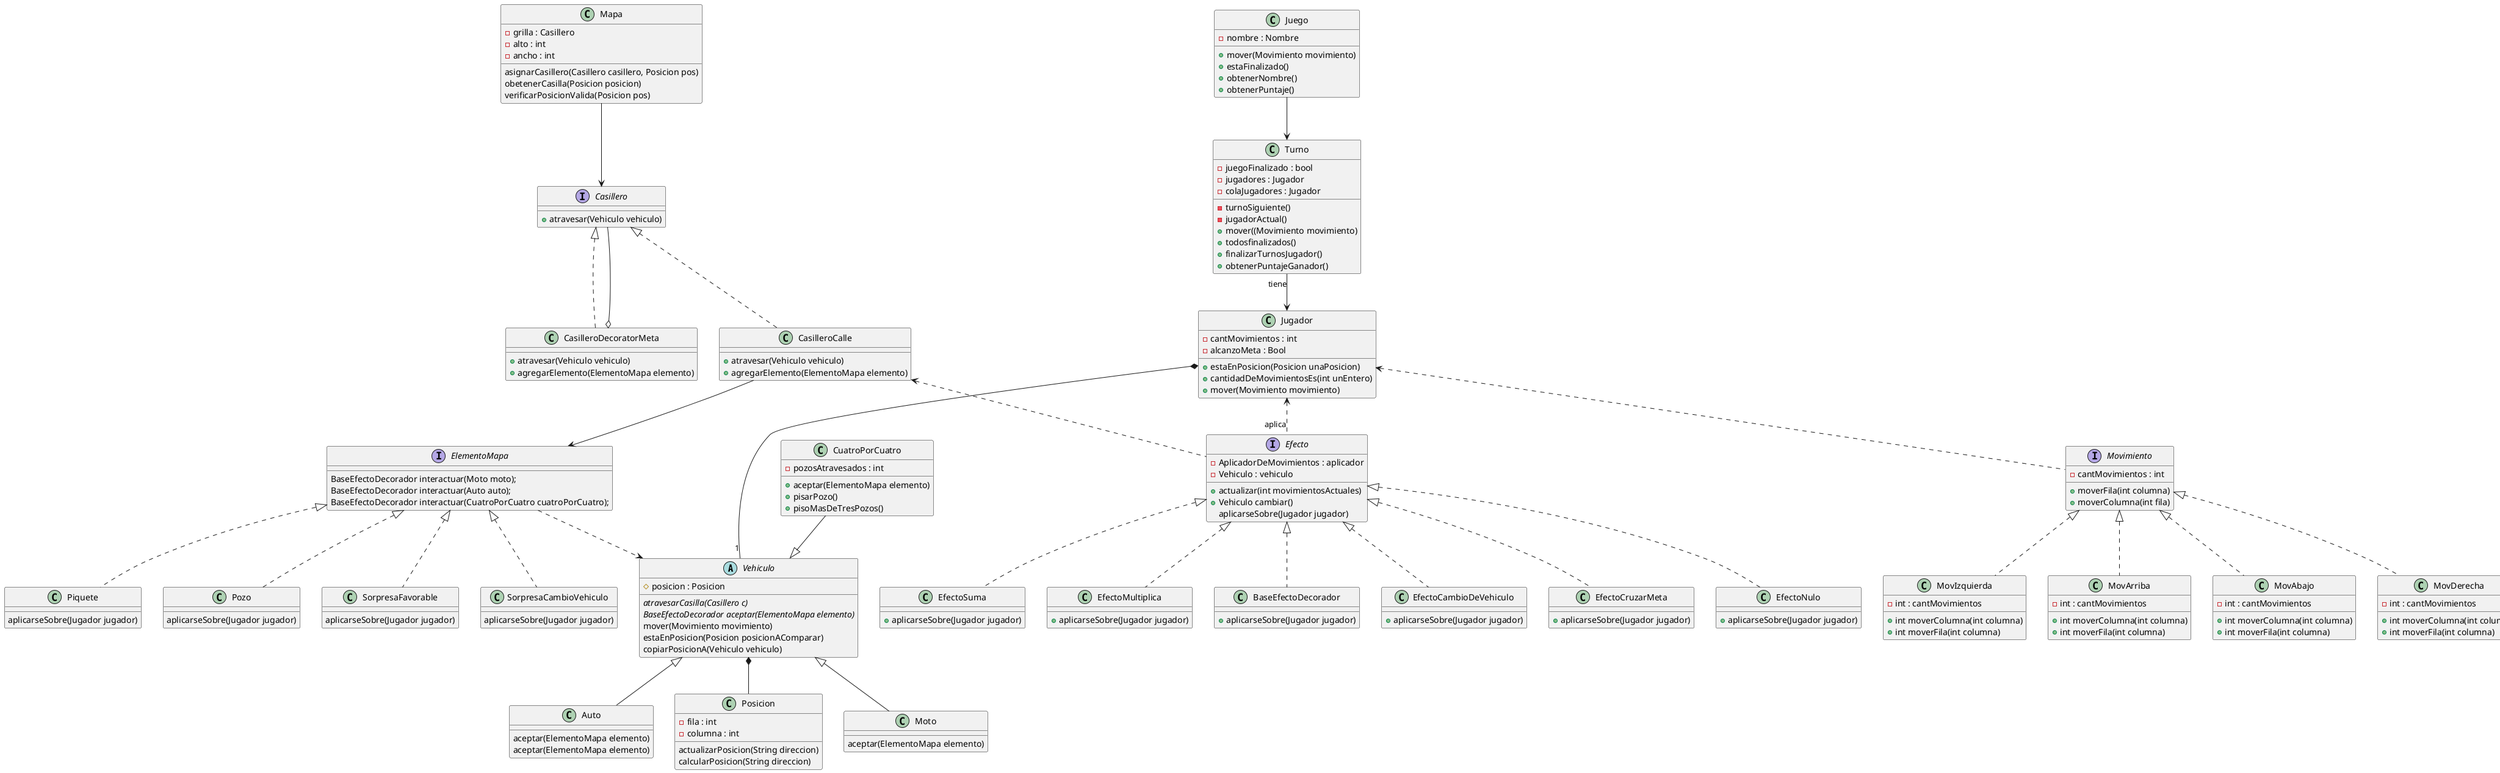 @startuml
'https://plantuml.com/class-diagram'
abstract class Vehiculo{
    # posicion : Posicion
    {abstract} atravesarCasilla(Casillero c)
    {abstract} BaseEfectoDecorador aceptar(ElementoMapa elemento)
    mover(Movimiento movimiento)
    estaEnPosicion(Posicion posicionAComparar)
    copiarPosicionA(Vehiculo vehiculo)
}
class CuatroPorCuatro{
    - pozosAtravesados : int
    +aceptar(ElementoMapa elemento)
    +pisarPozo()
    +pisoMasDeTresPozos()
}

class Auto{
 aceptar(ElementoMapa elemento)
}
class Posicion{
    - fila : int
    - columna : int
    actualizarPosicion(String direccion)
    calcularPosicion(String direccion)
}

interface Efecto{
    - AplicadorDeMovimientos : aplicador
    - Vehiculo : vehiculo
    +actualizar(int movimientosActuales)
    +Vehiculo cambiar()
}

class Mapa{
    - grilla : Casillero
    - alto : int
    - ancho : int
    asignarCasillero(Casillero casillero, Posicion pos)
    obetenerCasilla(Posicion posicion)
    verificarPosicionValida(Posicion pos)
}

interface Movimiento{
    - cantMovimientos : int
    +moverFila(int columna)
    +moverColumna(int fila)
}
class MovArriba implements Movimiento{
    -int : cantMovimientos
    +int moverColumna(int columna)
    +int moverFila(int columna)
}
class MovAbajo implements Movimiento{
    -int : cantMovimientos
    +int moverColumna(int columna)
    +int moverFila(int columna)
}
class MovDerecha implements Movimiento{
    -int : cantMovimientos
    +int moverColumna(int columna)
    +int moverFila(int columna)
}
class MovIzquierda implements Movimiento{
    -int : cantMovimientos
    +int moverColumna(int columna)
    +int moverFila(int columna)
}

class Jugador{
    - cantMovimientos : int
    + estaEnPosicion(Posicion unaPosicion)
    + cantidadDeMovimientosEs(int unEntero)
    + mover(Movimiento movimiento)
    - alcanzoMeta : Bool
}

class Juego{
    - nombre : Nombre
    + mover(Movimiento movimiento)
    + estaFinalizado()
    + obtenerNombre()
    + obtenerPuntaje()
}

class Turno{
    - juegoFinalizado : bool
    - jugadores : Jugador
    - colaJugadores : Jugador
    - turnoSiguiente()
    - jugadorActual()
    + mover((Movimiento movimiento)
    + todosfinalizados()
    + finalizarTurnosJugador()
    + obtenerPuntajeGanador()
}

interface Casillero{
 +atravesar(Vehiculo vehiculo)
}
interface ElementoMapa{
        BaseEfectoDecorador interactuar(Moto moto);
        BaseEfectoDecorador interactuar(Auto auto);
        BaseEfectoDecorador interactuar(CuatroPorCuatro cuatroPorCuatro);
}

interface Efecto{
    aplicarseSobre(Jugador jugador)
}

class EfectoCambioDeVehiculo implements Efecto{
+aplicarseSobre(Jugador jugador)
}
class EfectoCruzarMeta implements Efecto{
+aplicarseSobre(Jugador jugador)
}
class EfectoNulo implements Efecto{
+aplicarseSobre(Jugador jugador)
}
class EfectoSuma implements Efecto{
+aplicarseSobre(Jugador jugador)
}
class EfectoMultiplica implements Efecto{
+aplicarseSobre(Jugador jugador)
}


class CasilleroCalle implements Casillero{
+atravesar(Vehiculo vehiculo)
+agregarElemento(ElementoMapa elemento)
}
class CasilleroDecoratorMeta implements Casillero{}

class BaseEfectoDecorador implements Efecto{
    +aplicarseSobre(Jugador jugador)
}
class CasilleroDecoratorMeta{
+atravesar(Vehiculo vehiculo)
+agregarElemento(ElementoMapa elemento)
}

class Piquete implements ElementoMapa{
aplicarseSobre(Jugador jugador)
}
class Pozo implements ElementoMapa{
aplicarseSobre(Jugador jugador)
}

class SorpresaFavorable implements ElementoMapa{
aplicarseSobre(Jugador jugador)
}
class SorpresaCambioVehiculo implements ElementoMapa{
aplicarseSobre(Jugador jugador)
}

class Moto extends Vehiculo{
    aceptar(ElementoMapa elemento)
}
class Auto extends Vehiculo{
    aceptar(ElementoMapa elemento)
}

Juego --> Turno

CuatroPorCuatro --|> Vehiculo

Vehiculo *--Posicion

Jugador <.. Movimiento

Jugador *--"1" Vehiculo
Jugador <.. "aplica" Efecto
CasilleroDecoratorMeta o-- Casillero

ElementoMapa ..> Vehiculo

Mapa --> Casillero
Turno "tiene"--> Jugador

CasilleroCalle --> ElementoMapa
CasilleroCalle <.. Efecto
@enduml